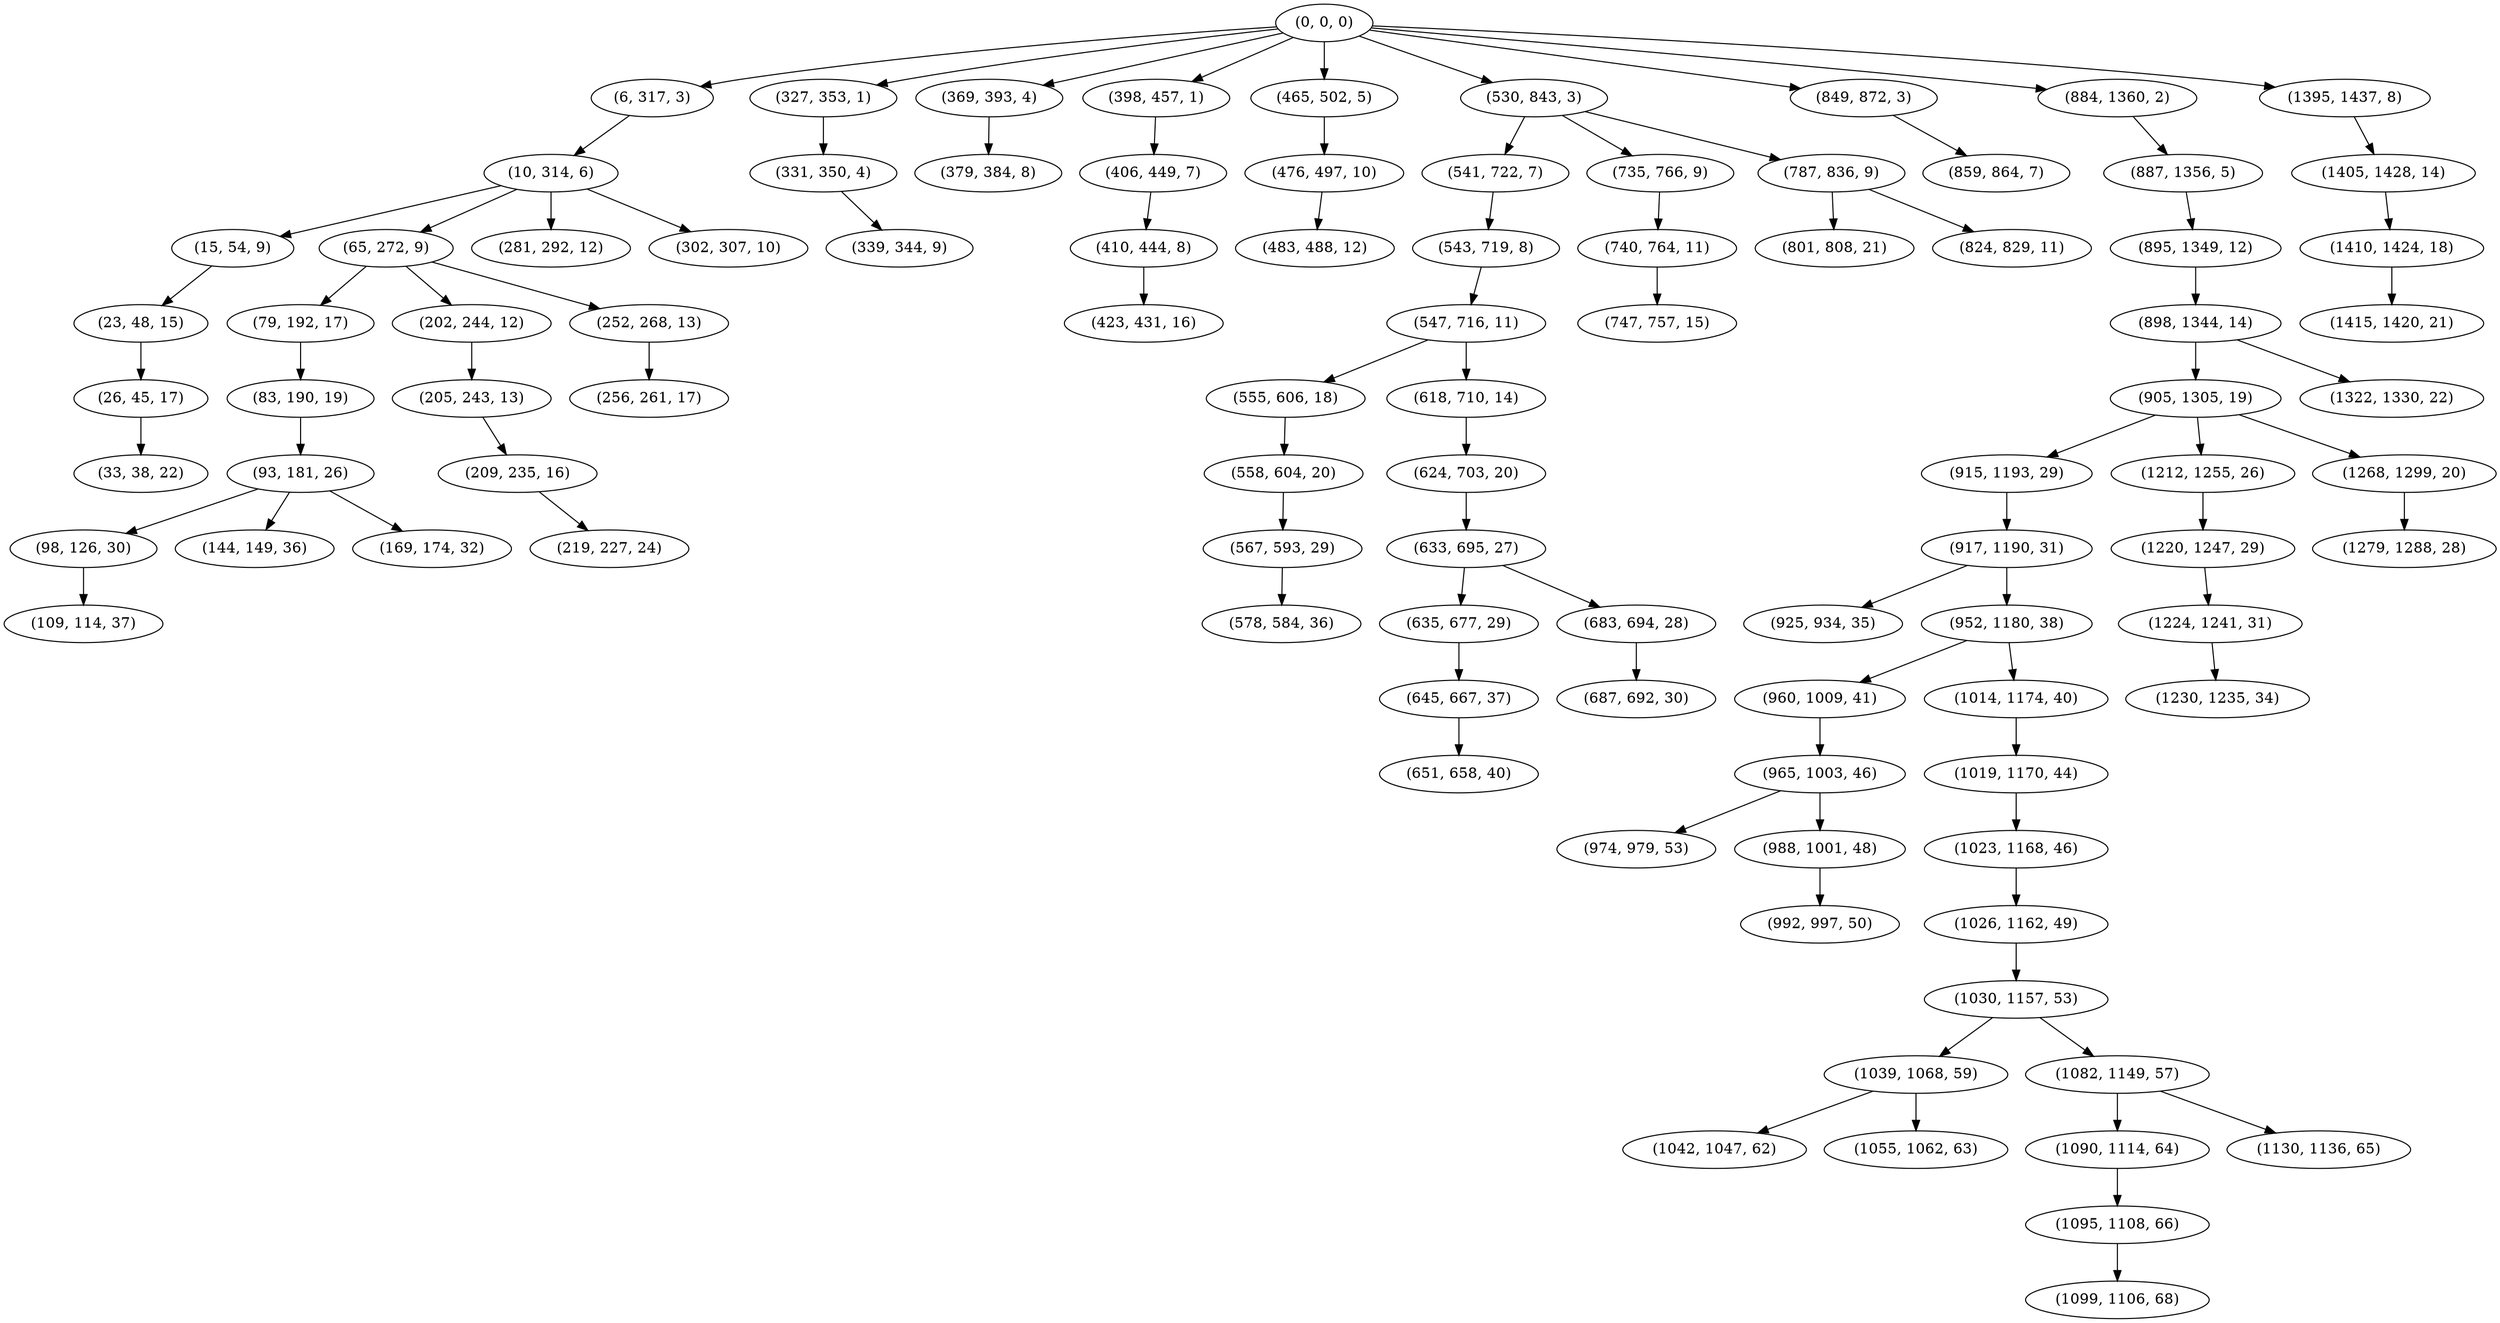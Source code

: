 digraph tree {
    "(0, 0, 0)";
    "(6, 317, 3)";
    "(10, 314, 6)";
    "(15, 54, 9)";
    "(23, 48, 15)";
    "(26, 45, 17)";
    "(33, 38, 22)";
    "(65, 272, 9)";
    "(79, 192, 17)";
    "(83, 190, 19)";
    "(93, 181, 26)";
    "(98, 126, 30)";
    "(109, 114, 37)";
    "(144, 149, 36)";
    "(169, 174, 32)";
    "(202, 244, 12)";
    "(205, 243, 13)";
    "(209, 235, 16)";
    "(219, 227, 24)";
    "(252, 268, 13)";
    "(256, 261, 17)";
    "(281, 292, 12)";
    "(302, 307, 10)";
    "(327, 353, 1)";
    "(331, 350, 4)";
    "(339, 344, 9)";
    "(369, 393, 4)";
    "(379, 384, 8)";
    "(398, 457, 1)";
    "(406, 449, 7)";
    "(410, 444, 8)";
    "(423, 431, 16)";
    "(465, 502, 5)";
    "(476, 497, 10)";
    "(483, 488, 12)";
    "(530, 843, 3)";
    "(541, 722, 7)";
    "(543, 719, 8)";
    "(547, 716, 11)";
    "(555, 606, 18)";
    "(558, 604, 20)";
    "(567, 593, 29)";
    "(578, 584, 36)";
    "(618, 710, 14)";
    "(624, 703, 20)";
    "(633, 695, 27)";
    "(635, 677, 29)";
    "(645, 667, 37)";
    "(651, 658, 40)";
    "(683, 694, 28)";
    "(687, 692, 30)";
    "(735, 766, 9)";
    "(740, 764, 11)";
    "(747, 757, 15)";
    "(787, 836, 9)";
    "(801, 808, 21)";
    "(824, 829, 11)";
    "(849, 872, 3)";
    "(859, 864, 7)";
    "(884, 1360, 2)";
    "(887, 1356, 5)";
    "(895, 1349, 12)";
    "(898, 1344, 14)";
    "(905, 1305, 19)";
    "(915, 1193, 29)";
    "(917, 1190, 31)";
    "(925, 934, 35)";
    "(952, 1180, 38)";
    "(960, 1009, 41)";
    "(965, 1003, 46)";
    "(974, 979, 53)";
    "(988, 1001, 48)";
    "(992, 997, 50)";
    "(1014, 1174, 40)";
    "(1019, 1170, 44)";
    "(1023, 1168, 46)";
    "(1026, 1162, 49)";
    "(1030, 1157, 53)";
    "(1039, 1068, 59)";
    "(1042, 1047, 62)";
    "(1055, 1062, 63)";
    "(1082, 1149, 57)";
    "(1090, 1114, 64)";
    "(1095, 1108, 66)";
    "(1099, 1106, 68)";
    "(1130, 1136, 65)";
    "(1212, 1255, 26)";
    "(1220, 1247, 29)";
    "(1224, 1241, 31)";
    "(1230, 1235, 34)";
    "(1268, 1299, 20)";
    "(1279, 1288, 28)";
    "(1322, 1330, 22)";
    "(1395, 1437, 8)";
    "(1405, 1428, 14)";
    "(1410, 1424, 18)";
    "(1415, 1420, 21)";
    "(0, 0, 0)" -> "(6, 317, 3)";
    "(0, 0, 0)" -> "(327, 353, 1)";
    "(0, 0, 0)" -> "(369, 393, 4)";
    "(0, 0, 0)" -> "(398, 457, 1)";
    "(0, 0, 0)" -> "(465, 502, 5)";
    "(0, 0, 0)" -> "(530, 843, 3)";
    "(0, 0, 0)" -> "(849, 872, 3)";
    "(0, 0, 0)" -> "(884, 1360, 2)";
    "(0, 0, 0)" -> "(1395, 1437, 8)";
    "(6, 317, 3)" -> "(10, 314, 6)";
    "(10, 314, 6)" -> "(15, 54, 9)";
    "(10, 314, 6)" -> "(65, 272, 9)";
    "(10, 314, 6)" -> "(281, 292, 12)";
    "(10, 314, 6)" -> "(302, 307, 10)";
    "(15, 54, 9)" -> "(23, 48, 15)";
    "(23, 48, 15)" -> "(26, 45, 17)";
    "(26, 45, 17)" -> "(33, 38, 22)";
    "(65, 272, 9)" -> "(79, 192, 17)";
    "(65, 272, 9)" -> "(202, 244, 12)";
    "(65, 272, 9)" -> "(252, 268, 13)";
    "(79, 192, 17)" -> "(83, 190, 19)";
    "(83, 190, 19)" -> "(93, 181, 26)";
    "(93, 181, 26)" -> "(98, 126, 30)";
    "(93, 181, 26)" -> "(144, 149, 36)";
    "(93, 181, 26)" -> "(169, 174, 32)";
    "(98, 126, 30)" -> "(109, 114, 37)";
    "(202, 244, 12)" -> "(205, 243, 13)";
    "(205, 243, 13)" -> "(209, 235, 16)";
    "(209, 235, 16)" -> "(219, 227, 24)";
    "(252, 268, 13)" -> "(256, 261, 17)";
    "(327, 353, 1)" -> "(331, 350, 4)";
    "(331, 350, 4)" -> "(339, 344, 9)";
    "(369, 393, 4)" -> "(379, 384, 8)";
    "(398, 457, 1)" -> "(406, 449, 7)";
    "(406, 449, 7)" -> "(410, 444, 8)";
    "(410, 444, 8)" -> "(423, 431, 16)";
    "(465, 502, 5)" -> "(476, 497, 10)";
    "(476, 497, 10)" -> "(483, 488, 12)";
    "(530, 843, 3)" -> "(541, 722, 7)";
    "(530, 843, 3)" -> "(735, 766, 9)";
    "(530, 843, 3)" -> "(787, 836, 9)";
    "(541, 722, 7)" -> "(543, 719, 8)";
    "(543, 719, 8)" -> "(547, 716, 11)";
    "(547, 716, 11)" -> "(555, 606, 18)";
    "(547, 716, 11)" -> "(618, 710, 14)";
    "(555, 606, 18)" -> "(558, 604, 20)";
    "(558, 604, 20)" -> "(567, 593, 29)";
    "(567, 593, 29)" -> "(578, 584, 36)";
    "(618, 710, 14)" -> "(624, 703, 20)";
    "(624, 703, 20)" -> "(633, 695, 27)";
    "(633, 695, 27)" -> "(635, 677, 29)";
    "(633, 695, 27)" -> "(683, 694, 28)";
    "(635, 677, 29)" -> "(645, 667, 37)";
    "(645, 667, 37)" -> "(651, 658, 40)";
    "(683, 694, 28)" -> "(687, 692, 30)";
    "(735, 766, 9)" -> "(740, 764, 11)";
    "(740, 764, 11)" -> "(747, 757, 15)";
    "(787, 836, 9)" -> "(801, 808, 21)";
    "(787, 836, 9)" -> "(824, 829, 11)";
    "(849, 872, 3)" -> "(859, 864, 7)";
    "(884, 1360, 2)" -> "(887, 1356, 5)";
    "(887, 1356, 5)" -> "(895, 1349, 12)";
    "(895, 1349, 12)" -> "(898, 1344, 14)";
    "(898, 1344, 14)" -> "(905, 1305, 19)";
    "(898, 1344, 14)" -> "(1322, 1330, 22)";
    "(905, 1305, 19)" -> "(915, 1193, 29)";
    "(905, 1305, 19)" -> "(1212, 1255, 26)";
    "(905, 1305, 19)" -> "(1268, 1299, 20)";
    "(915, 1193, 29)" -> "(917, 1190, 31)";
    "(917, 1190, 31)" -> "(925, 934, 35)";
    "(917, 1190, 31)" -> "(952, 1180, 38)";
    "(952, 1180, 38)" -> "(960, 1009, 41)";
    "(952, 1180, 38)" -> "(1014, 1174, 40)";
    "(960, 1009, 41)" -> "(965, 1003, 46)";
    "(965, 1003, 46)" -> "(974, 979, 53)";
    "(965, 1003, 46)" -> "(988, 1001, 48)";
    "(988, 1001, 48)" -> "(992, 997, 50)";
    "(1014, 1174, 40)" -> "(1019, 1170, 44)";
    "(1019, 1170, 44)" -> "(1023, 1168, 46)";
    "(1023, 1168, 46)" -> "(1026, 1162, 49)";
    "(1026, 1162, 49)" -> "(1030, 1157, 53)";
    "(1030, 1157, 53)" -> "(1039, 1068, 59)";
    "(1030, 1157, 53)" -> "(1082, 1149, 57)";
    "(1039, 1068, 59)" -> "(1042, 1047, 62)";
    "(1039, 1068, 59)" -> "(1055, 1062, 63)";
    "(1082, 1149, 57)" -> "(1090, 1114, 64)";
    "(1082, 1149, 57)" -> "(1130, 1136, 65)";
    "(1090, 1114, 64)" -> "(1095, 1108, 66)";
    "(1095, 1108, 66)" -> "(1099, 1106, 68)";
    "(1212, 1255, 26)" -> "(1220, 1247, 29)";
    "(1220, 1247, 29)" -> "(1224, 1241, 31)";
    "(1224, 1241, 31)" -> "(1230, 1235, 34)";
    "(1268, 1299, 20)" -> "(1279, 1288, 28)";
    "(1395, 1437, 8)" -> "(1405, 1428, 14)";
    "(1405, 1428, 14)" -> "(1410, 1424, 18)";
    "(1410, 1424, 18)" -> "(1415, 1420, 21)";
}

